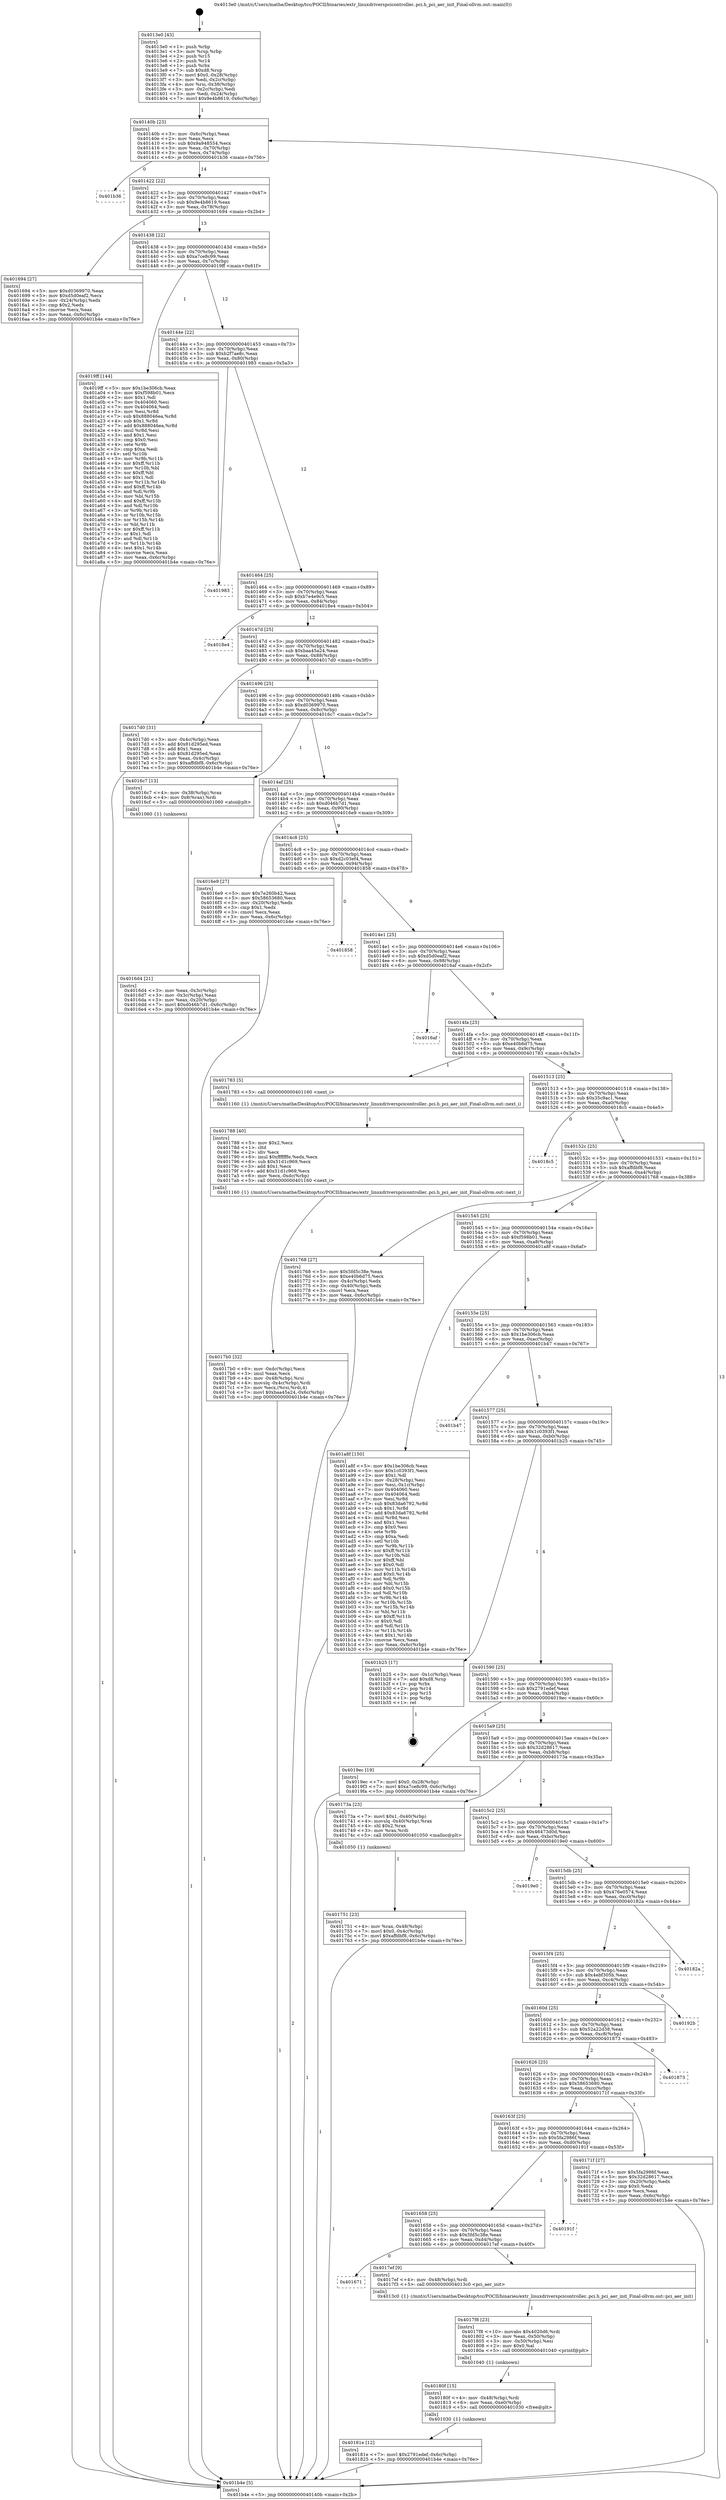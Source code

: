 digraph "0x4013e0" {
  label = "0x4013e0 (/mnt/c/Users/mathe/Desktop/tcc/POCII/binaries/extr_linuxdriverspcicontroller..pci.h_pci_aer_init_Final-ollvm.out::main(0))"
  labelloc = "t"
  node[shape=record]

  Entry [label="",width=0.3,height=0.3,shape=circle,fillcolor=black,style=filled]
  "0x40140b" [label="{
     0x40140b [23]\l
     | [instrs]\l
     &nbsp;&nbsp;0x40140b \<+3\>: mov -0x6c(%rbp),%eax\l
     &nbsp;&nbsp;0x40140e \<+2\>: mov %eax,%ecx\l
     &nbsp;&nbsp;0x401410 \<+6\>: sub $0x9a948554,%ecx\l
     &nbsp;&nbsp;0x401416 \<+3\>: mov %eax,-0x70(%rbp)\l
     &nbsp;&nbsp;0x401419 \<+3\>: mov %ecx,-0x74(%rbp)\l
     &nbsp;&nbsp;0x40141c \<+6\>: je 0000000000401b36 \<main+0x756\>\l
  }"]
  "0x401b36" [label="{
     0x401b36\l
  }", style=dashed]
  "0x401422" [label="{
     0x401422 [22]\l
     | [instrs]\l
     &nbsp;&nbsp;0x401422 \<+5\>: jmp 0000000000401427 \<main+0x47\>\l
     &nbsp;&nbsp;0x401427 \<+3\>: mov -0x70(%rbp),%eax\l
     &nbsp;&nbsp;0x40142a \<+5\>: sub $0x9e4b8619,%eax\l
     &nbsp;&nbsp;0x40142f \<+3\>: mov %eax,-0x78(%rbp)\l
     &nbsp;&nbsp;0x401432 \<+6\>: je 0000000000401694 \<main+0x2b4\>\l
  }"]
  Exit [label="",width=0.3,height=0.3,shape=circle,fillcolor=black,style=filled,peripheries=2]
  "0x401694" [label="{
     0x401694 [27]\l
     | [instrs]\l
     &nbsp;&nbsp;0x401694 \<+5\>: mov $0xd0369970,%eax\l
     &nbsp;&nbsp;0x401699 \<+5\>: mov $0xd5d0eaf2,%ecx\l
     &nbsp;&nbsp;0x40169e \<+3\>: mov -0x24(%rbp),%edx\l
     &nbsp;&nbsp;0x4016a1 \<+3\>: cmp $0x2,%edx\l
     &nbsp;&nbsp;0x4016a4 \<+3\>: cmovne %ecx,%eax\l
     &nbsp;&nbsp;0x4016a7 \<+3\>: mov %eax,-0x6c(%rbp)\l
     &nbsp;&nbsp;0x4016aa \<+5\>: jmp 0000000000401b4e \<main+0x76e\>\l
  }"]
  "0x401438" [label="{
     0x401438 [22]\l
     | [instrs]\l
     &nbsp;&nbsp;0x401438 \<+5\>: jmp 000000000040143d \<main+0x5d\>\l
     &nbsp;&nbsp;0x40143d \<+3\>: mov -0x70(%rbp),%eax\l
     &nbsp;&nbsp;0x401440 \<+5\>: sub $0xa7ce8c99,%eax\l
     &nbsp;&nbsp;0x401445 \<+3\>: mov %eax,-0x7c(%rbp)\l
     &nbsp;&nbsp;0x401448 \<+6\>: je 00000000004019ff \<main+0x61f\>\l
  }"]
  "0x401b4e" [label="{
     0x401b4e [5]\l
     | [instrs]\l
     &nbsp;&nbsp;0x401b4e \<+5\>: jmp 000000000040140b \<main+0x2b\>\l
  }"]
  "0x4013e0" [label="{
     0x4013e0 [43]\l
     | [instrs]\l
     &nbsp;&nbsp;0x4013e0 \<+1\>: push %rbp\l
     &nbsp;&nbsp;0x4013e1 \<+3\>: mov %rsp,%rbp\l
     &nbsp;&nbsp;0x4013e4 \<+2\>: push %r15\l
     &nbsp;&nbsp;0x4013e6 \<+2\>: push %r14\l
     &nbsp;&nbsp;0x4013e8 \<+1\>: push %rbx\l
     &nbsp;&nbsp;0x4013e9 \<+7\>: sub $0xd8,%rsp\l
     &nbsp;&nbsp;0x4013f0 \<+7\>: movl $0x0,-0x28(%rbp)\l
     &nbsp;&nbsp;0x4013f7 \<+3\>: mov %edi,-0x2c(%rbp)\l
     &nbsp;&nbsp;0x4013fa \<+4\>: mov %rsi,-0x38(%rbp)\l
     &nbsp;&nbsp;0x4013fe \<+3\>: mov -0x2c(%rbp),%edi\l
     &nbsp;&nbsp;0x401401 \<+3\>: mov %edi,-0x24(%rbp)\l
     &nbsp;&nbsp;0x401404 \<+7\>: movl $0x9e4b8619,-0x6c(%rbp)\l
  }"]
  "0x40181e" [label="{
     0x40181e [12]\l
     | [instrs]\l
     &nbsp;&nbsp;0x40181e \<+7\>: movl $0x2791edef,-0x6c(%rbp)\l
     &nbsp;&nbsp;0x401825 \<+5\>: jmp 0000000000401b4e \<main+0x76e\>\l
  }"]
  "0x4019ff" [label="{
     0x4019ff [144]\l
     | [instrs]\l
     &nbsp;&nbsp;0x4019ff \<+5\>: mov $0x1be306cb,%eax\l
     &nbsp;&nbsp;0x401a04 \<+5\>: mov $0xf598b01,%ecx\l
     &nbsp;&nbsp;0x401a09 \<+2\>: mov $0x1,%dl\l
     &nbsp;&nbsp;0x401a0b \<+7\>: mov 0x404060,%esi\l
     &nbsp;&nbsp;0x401a12 \<+7\>: mov 0x404064,%edi\l
     &nbsp;&nbsp;0x401a19 \<+3\>: mov %esi,%r8d\l
     &nbsp;&nbsp;0x401a1c \<+7\>: sub $0x888046ea,%r8d\l
     &nbsp;&nbsp;0x401a23 \<+4\>: sub $0x1,%r8d\l
     &nbsp;&nbsp;0x401a27 \<+7\>: add $0x888046ea,%r8d\l
     &nbsp;&nbsp;0x401a2e \<+4\>: imul %r8d,%esi\l
     &nbsp;&nbsp;0x401a32 \<+3\>: and $0x1,%esi\l
     &nbsp;&nbsp;0x401a35 \<+3\>: cmp $0x0,%esi\l
     &nbsp;&nbsp;0x401a38 \<+4\>: sete %r9b\l
     &nbsp;&nbsp;0x401a3c \<+3\>: cmp $0xa,%edi\l
     &nbsp;&nbsp;0x401a3f \<+4\>: setl %r10b\l
     &nbsp;&nbsp;0x401a43 \<+3\>: mov %r9b,%r11b\l
     &nbsp;&nbsp;0x401a46 \<+4\>: xor $0xff,%r11b\l
     &nbsp;&nbsp;0x401a4a \<+3\>: mov %r10b,%bl\l
     &nbsp;&nbsp;0x401a4d \<+3\>: xor $0xff,%bl\l
     &nbsp;&nbsp;0x401a50 \<+3\>: xor $0x1,%dl\l
     &nbsp;&nbsp;0x401a53 \<+3\>: mov %r11b,%r14b\l
     &nbsp;&nbsp;0x401a56 \<+4\>: and $0xff,%r14b\l
     &nbsp;&nbsp;0x401a5a \<+3\>: and %dl,%r9b\l
     &nbsp;&nbsp;0x401a5d \<+3\>: mov %bl,%r15b\l
     &nbsp;&nbsp;0x401a60 \<+4\>: and $0xff,%r15b\l
     &nbsp;&nbsp;0x401a64 \<+3\>: and %dl,%r10b\l
     &nbsp;&nbsp;0x401a67 \<+3\>: or %r9b,%r14b\l
     &nbsp;&nbsp;0x401a6a \<+3\>: or %r10b,%r15b\l
     &nbsp;&nbsp;0x401a6d \<+3\>: xor %r15b,%r14b\l
     &nbsp;&nbsp;0x401a70 \<+3\>: or %bl,%r11b\l
     &nbsp;&nbsp;0x401a73 \<+4\>: xor $0xff,%r11b\l
     &nbsp;&nbsp;0x401a77 \<+3\>: or $0x1,%dl\l
     &nbsp;&nbsp;0x401a7a \<+3\>: and %dl,%r11b\l
     &nbsp;&nbsp;0x401a7d \<+3\>: or %r11b,%r14b\l
     &nbsp;&nbsp;0x401a80 \<+4\>: test $0x1,%r14b\l
     &nbsp;&nbsp;0x401a84 \<+3\>: cmovne %ecx,%eax\l
     &nbsp;&nbsp;0x401a87 \<+3\>: mov %eax,-0x6c(%rbp)\l
     &nbsp;&nbsp;0x401a8a \<+5\>: jmp 0000000000401b4e \<main+0x76e\>\l
  }"]
  "0x40144e" [label="{
     0x40144e [22]\l
     | [instrs]\l
     &nbsp;&nbsp;0x40144e \<+5\>: jmp 0000000000401453 \<main+0x73\>\l
     &nbsp;&nbsp;0x401453 \<+3\>: mov -0x70(%rbp),%eax\l
     &nbsp;&nbsp;0x401456 \<+5\>: sub $0xb2f7ae8c,%eax\l
     &nbsp;&nbsp;0x40145b \<+3\>: mov %eax,-0x80(%rbp)\l
     &nbsp;&nbsp;0x40145e \<+6\>: je 0000000000401983 \<main+0x5a3\>\l
  }"]
  "0x40180f" [label="{
     0x40180f [15]\l
     | [instrs]\l
     &nbsp;&nbsp;0x40180f \<+4\>: mov -0x48(%rbp),%rdi\l
     &nbsp;&nbsp;0x401813 \<+6\>: mov %eax,-0xe0(%rbp)\l
     &nbsp;&nbsp;0x401819 \<+5\>: call 0000000000401030 \<free@plt\>\l
     | [calls]\l
     &nbsp;&nbsp;0x401030 \{1\} (unknown)\l
  }"]
  "0x401983" [label="{
     0x401983\l
  }", style=dashed]
  "0x401464" [label="{
     0x401464 [25]\l
     | [instrs]\l
     &nbsp;&nbsp;0x401464 \<+5\>: jmp 0000000000401469 \<main+0x89\>\l
     &nbsp;&nbsp;0x401469 \<+3\>: mov -0x70(%rbp),%eax\l
     &nbsp;&nbsp;0x40146c \<+5\>: sub $0xb7e4e9c5,%eax\l
     &nbsp;&nbsp;0x401471 \<+6\>: mov %eax,-0x84(%rbp)\l
     &nbsp;&nbsp;0x401477 \<+6\>: je 00000000004018e4 \<main+0x504\>\l
  }"]
  "0x4017f8" [label="{
     0x4017f8 [23]\l
     | [instrs]\l
     &nbsp;&nbsp;0x4017f8 \<+10\>: movabs $0x4020d6,%rdi\l
     &nbsp;&nbsp;0x401802 \<+3\>: mov %eax,-0x50(%rbp)\l
     &nbsp;&nbsp;0x401805 \<+3\>: mov -0x50(%rbp),%esi\l
     &nbsp;&nbsp;0x401808 \<+2\>: mov $0x0,%al\l
     &nbsp;&nbsp;0x40180a \<+5\>: call 0000000000401040 \<printf@plt\>\l
     | [calls]\l
     &nbsp;&nbsp;0x401040 \{1\} (unknown)\l
  }"]
  "0x4018e4" [label="{
     0x4018e4\l
  }", style=dashed]
  "0x40147d" [label="{
     0x40147d [25]\l
     | [instrs]\l
     &nbsp;&nbsp;0x40147d \<+5\>: jmp 0000000000401482 \<main+0xa2\>\l
     &nbsp;&nbsp;0x401482 \<+3\>: mov -0x70(%rbp),%eax\l
     &nbsp;&nbsp;0x401485 \<+5\>: sub $0xbaa45a24,%eax\l
     &nbsp;&nbsp;0x40148a \<+6\>: mov %eax,-0x88(%rbp)\l
     &nbsp;&nbsp;0x401490 \<+6\>: je 00000000004017d0 \<main+0x3f0\>\l
  }"]
  "0x401671" [label="{
     0x401671\l
  }", style=dashed]
  "0x4017d0" [label="{
     0x4017d0 [31]\l
     | [instrs]\l
     &nbsp;&nbsp;0x4017d0 \<+3\>: mov -0x4c(%rbp),%eax\l
     &nbsp;&nbsp;0x4017d3 \<+5\>: add $0x81d295ed,%eax\l
     &nbsp;&nbsp;0x4017d8 \<+3\>: add $0x1,%eax\l
     &nbsp;&nbsp;0x4017db \<+5\>: sub $0x81d295ed,%eax\l
     &nbsp;&nbsp;0x4017e0 \<+3\>: mov %eax,-0x4c(%rbp)\l
     &nbsp;&nbsp;0x4017e3 \<+7\>: movl $0xaffdbf8,-0x6c(%rbp)\l
     &nbsp;&nbsp;0x4017ea \<+5\>: jmp 0000000000401b4e \<main+0x76e\>\l
  }"]
  "0x401496" [label="{
     0x401496 [25]\l
     | [instrs]\l
     &nbsp;&nbsp;0x401496 \<+5\>: jmp 000000000040149b \<main+0xbb\>\l
     &nbsp;&nbsp;0x40149b \<+3\>: mov -0x70(%rbp),%eax\l
     &nbsp;&nbsp;0x40149e \<+5\>: sub $0xd0369970,%eax\l
     &nbsp;&nbsp;0x4014a3 \<+6\>: mov %eax,-0x8c(%rbp)\l
     &nbsp;&nbsp;0x4014a9 \<+6\>: je 00000000004016c7 \<main+0x2e7\>\l
  }"]
  "0x4017ef" [label="{
     0x4017ef [9]\l
     | [instrs]\l
     &nbsp;&nbsp;0x4017ef \<+4\>: mov -0x48(%rbp),%rdi\l
     &nbsp;&nbsp;0x4017f3 \<+5\>: call 00000000004013c0 \<pci_aer_init\>\l
     | [calls]\l
     &nbsp;&nbsp;0x4013c0 \{1\} (/mnt/c/Users/mathe/Desktop/tcc/POCII/binaries/extr_linuxdriverspcicontroller..pci.h_pci_aer_init_Final-ollvm.out::pci_aer_init)\l
  }"]
  "0x4016c7" [label="{
     0x4016c7 [13]\l
     | [instrs]\l
     &nbsp;&nbsp;0x4016c7 \<+4\>: mov -0x38(%rbp),%rax\l
     &nbsp;&nbsp;0x4016cb \<+4\>: mov 0x8(%rax),%rdi\l
     &nbsp;&nbsp;0x4016cf \<+5\>: call 0000000000401060 \<atoi@plt\>\l
     | [calls]\l
     &nbsp;&nbsp;0x401060 \{1\} (unknown)\l
  }"]
  "0x4014af" [label="{
     0x4014af [25]\l
     | [instrs]\l
     &nbsp;&nbsp;0x4014af \<+5\>: jmp 00000000004014b4 \<main+0xd4\>\l
     &nbsp;&nbsp;0x4014b4 \<+3\>: mov -0x70(%rbp),%eax\l
     &nbsp;&nbsp;0x4014b7 \<+5\>: sub $0xd046b7d1,%eax\l
     &nbsp;&nbsp;0x4014bc \<+6\>: mov %eax,-0x90(%rbp)\l
     &nbsp;&nbsp;0x4014c2 \<+6\>: je 00000000004016e9 \<main+0x309\>\l
  }"]
  "0x4016d4" [label="{
     0x4016d4 [21]\l
     | [instrs]\l
     &nbsp;&nbsp;0x4016d4 \<+3\>: mov %eax,-0x3c(%rbp)\l
     &nbsp;&nbsp;0x4016d7 \<+3\>: mov -0x3c(%rbp),%eax\l
     &nbsp;&nbsp;0x4016da \<+3\>: mov %eax,-0x20(%rbp)\l
     &nbsp;&nbsp;0x4016dd \<+7\>: movl $0xd046b7d1,-0x6c(%rbp)\l
     &nbsp;&nbsp;0x4016e4 \<+5\>: jmp 0000000000401b4e \<main+0x76e\>\l
  }"]
  "0x401658" [label="{
     0x401658 [25]\l
     | [instrs]\l
     &nbsp;&nbsp;0x401658 \<+5\>: jmp 000000000040165d \<main+0x27d\>\l
     &nbsp;&nbsp;0x40165d \<+3\>: mov -0x70(%rbp),%eax\l
     &nbsp;&nbsp;0x401660 \<+5\>: sub $0x5fd5c38e,%eax\l
     &nbsp;&nbsp;0x401665 \<+6\>: mov %eax,-0xd4(%rbp)\l
     &nbsp;&nbsp;0x40166b \<+6\>: je 00000000004017ef \<main+0x40f\>\l
  }"]
  "0x4016e9" [label="{
     0x4016e9 [27]\l
     | [instrs]\l
     &nbsp;&nbsp;0x4016e9 \<+5\>: mov $0x7e260b42,%eax\l
     &nbsp;&nbsp;0x4016ee \<+5\>: mov $0x58653680,%ecx\l
     &nbsp;&nbsp;0x4016f3 \<+3\>: mov -0x20(%rbp),%edx\l
     &nbsp;&nbsp;0x4016f6 \<+3\>: cmp $0x1,%edx\l
     &nbsp;&nbsp;0x4016f9 \<+3\>: cmovl %ecx,%eax\l
     &nbsp;&nbsp;0x4016fc \<+3\>: mov %eax,-0x6c(%rbp)\l
     &nbsp;&nbsp;0x4016ff \<+5\>: jmp 0000000000401b4e \<main+0x76e\>\l
  }"]
  "0x4014c8" [label="{
     0x4014c8 [25]\l
     | [instrs]\l
     &nbsp;&nbsp;0x4014c8 \<+5\>: jmp 00000000004014cd \<main+0xed\>\l
     &nbsp;&nbsp;0x4014cd \<+3\>: mov -0x70(%rbp),%eax\l
     &nbsp;&nbsp;0x4014d0 \<+5\>: sub $0xd2c03ef4,%eax\l
     &nbsp;&nbsp;0x4014d5 \<+6\>: mov %eax,-0x94(%rbp)\l
     &nbsp;&nbsp;0x4014db \<+6\>: je 0000000000401858 \<main+0x478\>\l
  }"]
  "0x40191f" [label="{
     0x40191f\l
  }", style=dashed]
  "0x401858" [label="{
     0x401858\l
  }", style=dashed]
  "0x4014e1" [label="{
     0x4014e1 [25]\l
     | [instrs]\l
     &nbsp;&nbsp;0x4014e1 \<+5\>: jmp 00000000004014e6 \<main+0x106\>\l
     &nbsp;&nbsp;0x4014e6 \<+3\>: mov -0x70(%rbp),%eax\l
     &nbsp;&nbsp;0x4014e9 \<+5\>: sub $0xd5d0eaf2,%eax\l
     &nbsp;&nbsp;0x4014ee \<+6\>: mov %eax,-0x98(%rbp)\l
     &nbsp;&nbsp;0x4014f4 \<+6\>: je 00000000004016af \<main+0x2cf\>\l
  }"]
  "0x4017b0" [label="{
     0x4017b0 [32]\l
     | [instrs]\l
     &nbsp;&nbsp;0x4017b0 \<+6\>: mov -0xdc(%rbp),%ecx\l
     &nbsp;&nbsp;0x4017b6 \<+3\>: imul %eax,%ecx\l
     &nbsp;&nbsp;0x4017b9 \<+4\>: mov -0x48(%rbp),%rsi\l
     &nbsp;&nbsp;0x4017bd \<+4\>: movslq -0x4c(%rbp),%rdi\l
     &nbsp;&nbsp;0x4017c1 \<+3\>: mov %ecx,(%rsi,%rdi,4)\l
     &nbsp;&nbsp;0x4017c4 \<+7\>: movl $0xbaa45a24,-0x6c(%rbp)\l
     &nbsp;&nbsp;0x4017cb \<+5\>: jmp 0000000000401b4e \<main+0x76e\>\l
  }"]
  "0x4016af" [label="{
     0x4016af\l
  }", style=dashed]
  "0x4014fa" [label="{
     0x4014fa [25]\l
     | [instrs]\l
     &nbsp;&nbsp;0x4014fa \<+5\>: jmp 00000000004014ff \<main+0x11f\>\l
     &nbsp;&nbsp;0x4014ff \<+3\>: mov -0x70(%rbp),%eax\l
     &nbsp;&nbsp;0x401502 \<+5\>: sub $0xe40b6d75,%eax\l
     &nbsp;&nbsp;0x401507 \<+6\>: mov %eax,-0x9c(%rbp)\l
     &nbsp;&nbsp;0x40150d \<+6\>: je 0000000000401783 \<main+0x3a3\>\l
  }"]
  "0x401788" [label="{
     0x401788 [40]\l
     | [instrs]\l
     &nbsp;&nbsp;0x401788 \<+5\>: mov $0x2,%ecx\l
     &nbsp;&nbsp;0x40178d \<+1\>: cltd\l
     &nbsp;&nbsp;0x40178e \<+2\>: idiv %ecx\l
     &nbsp;&nbsp;0x401790 \<+6\>: imul $0xfffffffe,%edx,%ecx\l
     &nbsp;&nbsp;0x401796 \<+6\>: sub $0x51d1c969,%ecx\l
     &nbsp;&nbsp;0x40179c \<+3\>: add $0x1,%ecx\l
     &nbsp;&nbsp;0x40179f \<+6\>: add $0x51d1c969,%ecx\l
     &nbsp;&nbsp;0x4017a5 \<+6\>: mov %ecx,-0xdc(%rbp)\l
     &nbsp;&nbsp;0x4017ab \<+5\>: call 0000000000401160 \<next_i\>\l
     | [calls]\l
     &nbsp;&nbsp;0x401160 \{1\} (/mnt/c/Users/mathe/Desktop/tcc/POCII/binaries/extr_linuxdriverspcicontroller..pci.h_pci_aer_init_Final-ollvm.out::next_i)\l
  }"]
  "0x401783" [label="{
     0x401783 [5]\l
     | [instrs]\l
     &nbsp;&nbsp;0x401783 \<+5\>: call 0000000000401160 \<next_i\>\l
     | [calls]\l
     &nbsp;&nbsp;0x401160 \{1\} (/mnt/c/Users/mathe/Desktop/tcc/POCII/binaries/extr_linuxdriverspcicontroller..pci.h_pci_aer_init_Final-ollvm.out::next_i)\l
  }"]
  "0x401513" [label="{
     0x401513 [25]\l
     | [instrs]\l
     &nbsp;&nbsp;0x401513 \<+5\>: jmp 0000000000401518 \<main+0x138\>\l
     &nbsp;&nbsp;0x401518 \<+3\>: mov -0x70(%rbp),%eax\l
     &nbsp;&nbsp;0x40151b \<+5\>: sub $0x35c9ac1,%eax\l
     &nbsp;&nbsp;0x401520 \<+6\>: mov %eax,-0xa0(%rbp)\l
     &nbsp;&nbsp;0x401526 \<+6\>: je 00000000004018c5 \<main+0x4e5\>\l
  }"]
  "0x401751" [label="{
     0x401751 [23]\l
     | [instrs]\l
     &nbsp;&nbsp;0x401751 \<+4\>: mov %rax,-0x48(%rbp)\l
     &nbsp;&nbsp;0x401755 \<+7\>: movl $0x0,-0x4c(%rbp)\l
     &nbsp;&nbsp;0x40175c \<+7\>: movl $0xaffdbf8,-0x6c(%rbp)\l
     &nbsp;&nbsp;0x401763 \<+5\>: jmp 0000000000401b4e \<main+0x76e\>\l
  }"]
  "0x4018c5" [label="{
     0x4018c5\l
  }", style=dashed]
  "0x40152c" [label="{
     0x40152c [25]\l
     | [instrs]\l
     &nbsp;&nbsp;0x40152c \<+5\>: jmp 0000000000401531 \<main+0x151\>\l
     &nbsp;&nbsp;0x401531 \<+3\>: mov -0x70(%rbp),%eax\l
     &nbsp;&nbsp;0x401534 \<+5\>: sub $0xaffdbf8,%eax\l
     &nbsp;&nbsp;0x401539 \<+6\>: mov %eax,-0xa4(%rbp)\l
     &nbsp;&nbsp;0x40153f \<+6\>: je 0000000000401768 \<main+0x388\>\l
  }"]
  "0x40163f" [label="{
     0x40163f [25]\l
     | [instrs]\l
     &nbsp;&nbsp;0x40163f \<+5\>: jmp 0000000000401644 \<main+0x264\>\l
     &nbsp;&nbsp;0x401644 \<+3\>: mov -0x70(%rbp),%eax\l
     &nbsp;&nbsp;0x401647 \<+5\>: sub $0x5fa2986f,%eax\l
     &nbsp;&nbsp;0x40164c \<+6\>: mov %eax,-0xd0(%rbp)\l
     &nbsp;&nbsp;0x401652 \<+6\>: je 000000000040191f \<main+0x53f\>\l
  }"]
  "0x401768" [label="{
     0x401768 [27]\l
     | [instrs]\l
     &nbsp;&nbsp;0x401768 \<+5\>: mov $0x5fd5c38e,%eax\l
     &nbsp;&nbsp;0x40176d \<+5\>: mov $0xe40b6d75,%ecx\l
     &nbsp;&nbsp;0x401772 \<+3\>: mov -0x4c(%rbp),%edx\l
     &nbsp;&nbsp;0x401775 \<+3\>: cmp -0x40(%rbp),%edx\l
     &nbsp;&nbsp;0x401778 \<+3\>: cmovl %ecx,%eax\l
     &nbsp;&nbsp;0x40177b \<+3\>: mov %eax,-0x6c(%rbp)\l
     &nbsp;&nbsp;0x40177e \<+5\>: jmp 0000000000401b4e \<main+0x76e\>\l
  }"]
  "0x401545" [label="{
     0x401545 [25]\l
     | [instrs]\l
     &nbsp;&nbsp;0x401545 \<+5\>: jmp 000000000040154a \<main+0x16a\>\l
     &nbsp;&nbsp;0x40154a \<+3\>: mov -0x70(%rbp),%eax\l
     &nbsp;&nbsp;0x40154d \<+5\>: sub $0xf598b01,%eax\l
     &nbsp;&nbsp;0x401552 \<+6\>: mov %eax,-0xa8(%rbp)\l
     &nbsp;&nbsp;0x401558 \<+6\>: je 0000000000401a8f \<main+0x6af\>\l
  }"]
  "0x40171f" [label="{
     0x40171f [27]\l
     | [instrs]\l
     &nbsp;&nbsp;0x40171f \<+5\>: mov $0x5fa2986f,%eax\l
     &nbsp;&nbsp;0x401724 \<+5\>: mov $0x32d28617,%ecx\l
     &nbsp;&nbsp;0x401729 \<+3\>: mov -0x20(%rbp),%edx\l
     &nbsp;&nbsp;0x40172c \<+3\>: cmp $0x0,%edx\l
     &nbsp;&nbsp;0x40172f \<+3\>: cmove %ecx,%eax\l
     &nbsp;&nbsp;0x401732 \<+3\>: mov %eax,-0x6c(%rbp)\l
     &nbsp;&nbsp;0x401735 \<+5\>: jmp 0000000000401b4e \<main+0x76e\>\l
  }"]
  "0x401a8f" [label="{
     0x401a8f [150]\l
     | [instrs]\l
     &nbsp;&nbsp;0x401a8f \<+5\>: mov $0x1be306cb,%eax\l
     &nbsp;&nbsp;0x401a94 \<+5\>: mov $0x1c0393f1,%ecx\l
     &nbsp;&nbsp;0x401a99 \<+2\>: mov $0x1,%dl\l
     &nbsp;&nbsp;0x401a9b \<+3\>: mov -0x28(%rbp),%esi\l
     &nbsp;&nbsp;0x401a9e \<+3\>: mov %esi,-0x1c(%rbp)\l
     &nbsp;&nbsp;0x401aa1 \<+7\>: mov 0x404060,%esi\l
     &nbsp;&nbsp;0x401aa8 \<+7\>: mov 0x404064,%edi\l
     &nbsp;&nbsp;0x401aaf \<+3\>: mov %esi,%r8d\l
     &nbsp;&nbsp;0x401ab2 \<+7\>: sub $0x83da6792,%r8d\l
     &nbsp;&nbsp;0x401ab9 \<+4\>: sub $0x1,%r8d\l
     &nbsp;&nbsp;0x401abd \<+7\>: add $0x83da6792,%r8d\l
     &nbsp;&nbsp;0x401ac4 \<+4\>: imul %r8d,%esi\l
     &nbsp;&nbsp;0x401ac8 \<+3\>: and $0x1,%esi\l
     &nbsp;&nbsp;0x401acb \<+3\>: cmp $0x0,%esi\l
     &nbsp;&nbsp;0x401ace \<+4\>: sete %r9b\l
     &nbsp;&nbsp;0x401ad2 \<+3\>: cmp $0xa,%edi\l
     &nbsp;&nbsp;0x401ad5 \<+4\>: setl %r10b\l
     &nbsp;&nbsp;0x401ad9 \<+3\>: mov %r9b,%r11b\l
     &nbsp;&nbsp;0x401adc \<+4\>: xor $0xff,%r11b\l
     &nbsp;&nbsp;0x401ae0 \<+3\>: mov %r10b,%bl\l
     &nbsp;&nbsp;0x401ae3 \<+3\>: xor $0xff,%bl\l
     &nbsp;&nbsp;0x401ae6 \<+3\>: xor $0x0,%dl\l
     &nbsp;&nbsp;0x401ae9 \<+3\>: mov %r11b,%r14b\l
     &nbsp;&nbsp;0x401aec \<+4\>: and $0x0,%r14b\l
     &nbsp;&nbsp;0x401af0 \<+3\>: and %dl,%r9b\l
     &nbsp;&nbsp;0x401af3 \<+3\>: mov %bl,%r15b\l
     &nbsp;&nbsp;0x401af6 \<+4\>: and $0x0,%r15b\l
     &nbsp;&nbsp;0x401afa \<+3\>: and %dl,%r10b\l
     &nbsp;&nbsp;0x401afd \<+3\>: or %r9b,%r14b\l
     &nbsp;&nbsp;0x401b00 \<+3\>: or %r10b,%r15b\l
     &nbsp;&nbsp;0x401b03 \<+3\>: xor %r15b,%r14b\l
     &nbsp;&nbsp;0x401b06 \<+3\>: or %bl,%r11b\l
     &nbsp;&nbsp;0x401b09 \<+4\>: xor $0xff,%r11b\l
     &nbsp;&nbsp;0x401b0d \<+3\>: or $0x0,%dl\l
     &nbsp;&nbsp;0x401b10 \<+3\>: and %dl,%r11b\l
     &nbsp;&nbsp;0x401b13 \<+3\>: or %r11b,%r14b\l
     &nbsp;&nbsp;0x401b16 \<+4\>: test $0x1,%r14b\l
     &nbsp;&nbsp;0x401b1a \<+3\>: cmovne %ecx,%eax\l
     &nbsp;&nbsp;0x401b1d \<+3\>: mov %eax,-0x6c(%rbp)\l
     &nbsp;&nbsp;0x401b20 \<+5\>: jmp 0000000000401b4e \<main+0x76e\>\l
  }"]
  "0x40155e" [label="{
     0x40155e [25]\l
     | [instrs]\l
     &nbsp;&nbsp;0x40155e \<+5\>: jmp 0000000000401563 \<main+0x183\>\l
     &nbsp;&nbsp;0x401563 \<+3\>: mov -0x70(%rbp),%eax\l
     &nbsp;&nbsp;0x401566 \<+5\>: sub $0x1be306cb,%eax\l
     &nbsp;&nbsp;0x40156b \<+6\>: mov %eax,-0xac(%rbp)\l
     &nbsp;&nbsp;0x401571 \<+6\>: je 0000000000401b47 \<main+0x767\>\l
  }"]
  "0x401626" [label="{
     0x401626 [25]\l
     | [instrs]\l
     &nbsp;&nbsp;0x401626 \<+5\>: jmp 000000000040162b \<main+0x24b\>\l
     &nbsp;&nbsp;0x40162b \<+3\>: mov -0x70(%rbp),%eax\l
     &nbsp;&nbsp;0x40162e \<+5\>: sub $0x58653680,%eax\l
     &nbsp;&nbsp;0x401633 \<+6\>: mov %eax,-0xcc(%rbp)\l
     &nbsp;&nbsp;0x401639 \<+6\>: je 000000000040171f \<main+0x33f\>\l
  }"]
  "0x401b47" [label="{
     0x401b47\l
  }", style=dashed]
  "0x401577" [label="{
     0x401577 [25]\l
     | [instrs]\l
     &nbsp;&nbsp;0x401577 \<+5\>: jmp 000000000040157c \<main+0x19c\>\l
     &nbsp;&nbsp;0x40157c \<+3\>: mov -0x70(%rbp),%eax\l
     &nbsp;&nbsp;0x40157f \<+5\>: sub $0x1c0393f1,%eax\l
     &nbsp;&nbsp;0x401584 \<+6\>: mov %eax,-0xb0(%rbp)\l
     &nbsp;&nbsp;0x40158a \<+6\>: je 0000000000401b25 \<main+0x745\>\l
  }"]
  "0x401873" [label="{
     0x401873\l
  }", style=dashed]
  "0x401b25" [label="{
     0x401b25 [17]\l
     | [instrs]\l
     &nbsp;&nbsp;0x401b25 \<+3\>: mov -0x1c(%rbp),%eax\l
     &nbsp;&nbsp;0x401b28 \<+7\>: add $0xd8,%rsp\l
     &nbsp;&nbsp;0x401b2f \<+1\>: pop %rbx\l
     &nbsp;&nbsp;0x401b30 \<+2\>: pop %r14\l
     &nbsp;&nbsp;0x401b32 \<+2\>: pop %r15\l
     &nbsp;&nbsp;0x401b34 \<+1\>: pop %rbp\l
     &nbsp;&nbsp;0x401b35 \<+1\>: ret\l
  }"]
  "0x401590" [label="{
     0x401590 [25]\l
     | [instrs]\l
     &nbsp;&nbsp;0x401590 \<+5\>: jmp 0000000000401595 \<main+0x1b5\>\l
     &nbsp;&nbsp;0x401595 \<+3\>: mov -0x70(%rbp),%eax\l
     &nbsp;&nbsp;0x401598 \<+5\>: sub $0x2791edef,%eax\l
     &nbsp;&nbsp;0x40159d \<+6\>: mov %eax,-0xb4(%rbp)\l
     &nbsp;&nbsp;0x4015a3 \<+6\>: je 00000000004019ec \<main+0x60c\>\l
  }"]
  "0x40160d" [label="{
     0x40160d [25]\l
     | [instrs]\l
     &nbsp;&nbsp;0x40160d \<+5\>: jmp 0000000000401612 \<main+0x232\>\l
     &nbsp;&nbsp;0x401612 \<+3\>: mov -0x70(%rbp),%eax\l
     &nbsp;&nbsp;0x401615 \<+5\>: sub $0x52a22d38,%eax\l
     &nbsp;&nbsp;0x40161a \<+6\>: mov %eax,-0xc8(%rbp)\l
     &nbsp;&nbsp;0x401620 \<+6\>: je 0000000000401873 \<main+0x493\>\l
  }"]
  "0x4019ec" [label="{
     0x4019ec [19]\l
     | [instrs]\l
     &nbsp;&nbsp;0x4019ec \<+7\>: movl $0x0,-0x28(%rbp)\l
     &nbsp;&nbsp;0x4019f3 \<+7\>: movl $0xa7ce8c99,-0x6c(%rbp)\l
     &nbsp;&nbsp;0x4019fa \<+5\>: jmp 0000000000401b4e \<main+0x76e\>\l
  }"]
  "0x4015a9" [label="{
     0x4015a9 [25]\l
     | [instrs]\l
     &nbsp;&nbsp;0x4015a9 \<+5\>: jmp 00000000004015ae \<main+0x1ce\>\l
     &nbsp;&nbsp;0x4015ae \<+3\>: mov -0x70(%rbp),%eax\l
     &nbsp;&nbsp;0x4015b1 \<+5\>: sub $0x32d28617,%eax\l
     &nbsp;&nbsp;0x4015b6 \<+6\>: mov %eax,-0xb8(%rbp)\l
     &nbsp;&nbsp;0x4015bc \<+6\>: je 000000000040173a \<main+0x35a\>\l
  }"]
  "0x40192b" [label="{
     0x40192b\l
  }", style=dashed]
  "0x40173a" [label="{
     0x40173a [23]\l
     | [instrs]\l
     &nbsp;&nbsp;0x40173a \<+7\>: movl $0x1,-0x40(%rbp)\l
     &nbsp;&nbsp;0x401741 \<+4\>: movslq -0x40(%rbp),%rax\l
     &nbsp;&nbsp;0x401745 \<+4\>: shl $0x2,%rax\l
     &nbsp;&nbsp;0x401749 \<+3\>: mov %rax,%rdi\l
     &nbsp;&nbsp;0x40174c \<+5\>: call 0000000000401050 \<malloc@plt\>\l
     | [calls]\l
     &nbsp;&nbsp;0x401050 \{1\} (unknown)\l
  }"]
  "0x4015c2" [label="{
     0x4015c2 [25]\l
     | [instrs]\l
     &nbsp;&nbsp;0x4015c2 \<+5\>: jmp 00000000004015c7 \<main+0x1e7\>\l
     &nbsp;&nbsp;0x4015c7 \<+3\>: mov -0x70(%rbp),%eax\l
     &nbsp;&nbsp;0x4015ca \<+5\>: sub $0x46473d0d,%eax\l
     &nbsp;&nbsp;0x4015cf \<+6\>: mov %eax,-0xbc(%rbp)\l
     &nbsp;&nbsp;0x4015d5 \<+6\>: je 00000000004019e0 \<main+0x600\>\l
  }"]
  "0x4015f4" [label="{
     0x4015f4 [25]\l
     | [instrs]\l
     &nbsp;&nbsp;0x4015f4 \<+5\>: jmp 00000000004015f9 \<main+0x219\>\l
     &nbsp;&nbsp;0x4015f9 \<+3\>: mov -0x70(%rbp),%eax\l
     &nbsp;&nbsp;0x4015fc \<+5\>: sub $0x4ebf305b,%eax\l
     &nbsp;&nbsp;0x401601 \<+6\>: mov %eax,-0xc4(%rbp)\l
     &nbsp;&nbsp;0x401607 \<+6\>: je 000000000040192b \<main+0x54b\>\l
  }"]
  "0x4019e0" [label="{
     0x4019e0\l
  }", style=dashed]
  "0x4015db" [label="{
     0x4015db [25]\l
     | [instrs]\l
     &nbsp;&nbsp;0x4015db \<+5\>: jmp 00000000004015e0 \<main+0x200\>\l
     &nbsp;&nbsp;0x4015e0 \<+3\>: mov -0x70(%rbp),%eax\l
     &nbsp;&nbsp;0x4015e3 \<+5\>: sub $0x476e0574,%eax\l
     &nbsp;&nbsp;0x4015e8 \<+6\>: mov %eax,-0xc0(%rbp)\l
     &nbsp;&nbsp;0x4015ee \<+6\>: je 000000000040182a \<main+0x44a\>\l
  }"]
  "0x40182a" [label="{
     0x40182a\l
  }", style=dashed]
  Entry -> "0x4013e0" [label=" 1"]
  "0x40140b" -> "0x401b36" [label=" 0"]
  "0x40140b" -> "0x401422" [label=" 14"]
  "0x401b25" -> Exit [label=" 1"]
  "0x401422" -> "0x401694" [label=" 1"]
  "0x401422" -> "0x401438" [label=" 13"]
  "0x401694" -> "0x401b4e" [label=" 1"]
  "0x4013e0" -> "0x40140b" [label=" 1"]
  "0x401b4e" -> "0x40140b" [label=" 13"]
  "0x401a8f" -> "0x401b4e" [label=" 1"]
  "0x401438" -> "0x4019ff" [label=" 1"]
  "0x401438" -> "0x40144e" [label=" 12"]
  "0x4019ff" -> "0x401b4e" [label=" 1"]
  "0x40144e" -> "0x401983" [label=" 0"]
  "0x40144e" -> "0x401464" [label=" 12"]
  "0x4019ec" -> "0x401b4e" [label=" 1"]
  "0x401464" -> "0x4018e4" [label=" 0"]
  "0x401464" -> "0x40147d" [label=" 12"]
  "0x40181e" -> "0x401b4e" [label=" 1"]
  "0x40147d" -> "0x4017d0" [label=" 1"]
  "0x40147d" -> "0x401496" [label=" 11"]
  "0x40180f" -> "0x40181e" [label=" 1"]
  "0x401496" -> "0x4016c7" [label=" 1"]
  "0x401496" -> "0x4014af" [label=" 10"]
  "0x4016c7" -> "0x4016d4" [label=" 1"]
  "0x4016d4" -> "0x401b4e" [label=" 1"]
  "0x4017f8" -> "0x40180f" [label=" 1"]
  "0x4014af" -> "0x4016e9" [label=" 1"]
  "0x4014af" -> "0x4014c8" [label=" 9"]
  "0x4016e9" -> "0x401b4e" [label=" 1"]
  "0x401658" -> "0x401671" [label=" 0"]
  "0x4014c8" -> "0x401858" [label=" 0"]
  "0x4014c8" -> "0x4014e1" [label=" 9"]
  "0x401658" -> "0x4017ef" [label=" 1"]
  "0x4014e1" -> "0x4016af" [label=" 0"]
  "0x4014e1" -> "0x4014fa" [label=" 9"]
  "0x40163f" -> "0x401658" [label=" 1"]
  "0x4014fa" -> "0x401783" [label=" 1"]
  "0x4014fa" -> "0x401513" [label=" 8"]
  "0x40163f" -> "0x40191f" [label=" 0"]
  "0x401513" -> "0x4018c5" [label=" 0"]
  "0x401513" -> "0x40152c" [label=" 8"]
  "0x4017ef" -> "0x4017f8" [label=" 1"]
  "0x40152c" -> "0x401768" [label=" 2"]
  "0x40152c" -> "0x401545" [label=" 6"]
  "0x4017d0" -> "0x401b4e" [label=" 1"]
  "0x401545" -> "0x401a8f" [label=" 1"]
  "0x401545" -> "0x40155e" [label=" 5"]
  "0x4017b0" -> "0x401b4e" [label=" 1"]
  "0x40155e" -> "0x401b47" [label=" 0"]
  "0x40155e" -> "0x401577" [label=" 5"]
  "0x401783" -> "0x401788" [label=" 1"]
  "0x401577" -> "0x401b25" [label=" 1"]
  "0x401577" -> "0x401590" [label=" 4"]
  "0x401768" -> "0x401b4e" [label=" 2"]
  "0x401590" -> "0x4019ec" [label=" 1"]
  "0x401590" -> "0x4015a9" [label=" 3"]
  "0x40173a" -> "0x401751" [label=" 1"]
  "0x4015a9" -> "0x40173a" [label=" 1"]
  "0x4015a9" -> "0x4015c2" [label=" 2"]
  "0x40171f" -> "0x401b4e" [label=" 1"]
  "0x4015c2" -> "0x4019e0" [label=" 0"]
  "0x4015c2" -> "0x4015db" [label=" 2"]
  "0x401626" -> "0x40171f" [label=" 1"]
  "0x4015db" -> "0x40182a" [label=" 0"]
  "0x4015db" -> "0x4015f4" [label=" 2"]
  "0x401626" -> "0x40163f" [label=" 1"]
  "0x4015f4" -> "0x40192b" [label=" 0"]
  "0x4015f4" -> "0x40160d" [label=" 2"]
  "0x401751" -> "0x401b4e" [label=" 1"]
  "0x40160d" -> "0x401873" [label=" 0"]
  "0x40160d" -> "0x401626" [label=" 2"]
  "0x401788" -> "0x4017b0" [label=" 1"]
}
